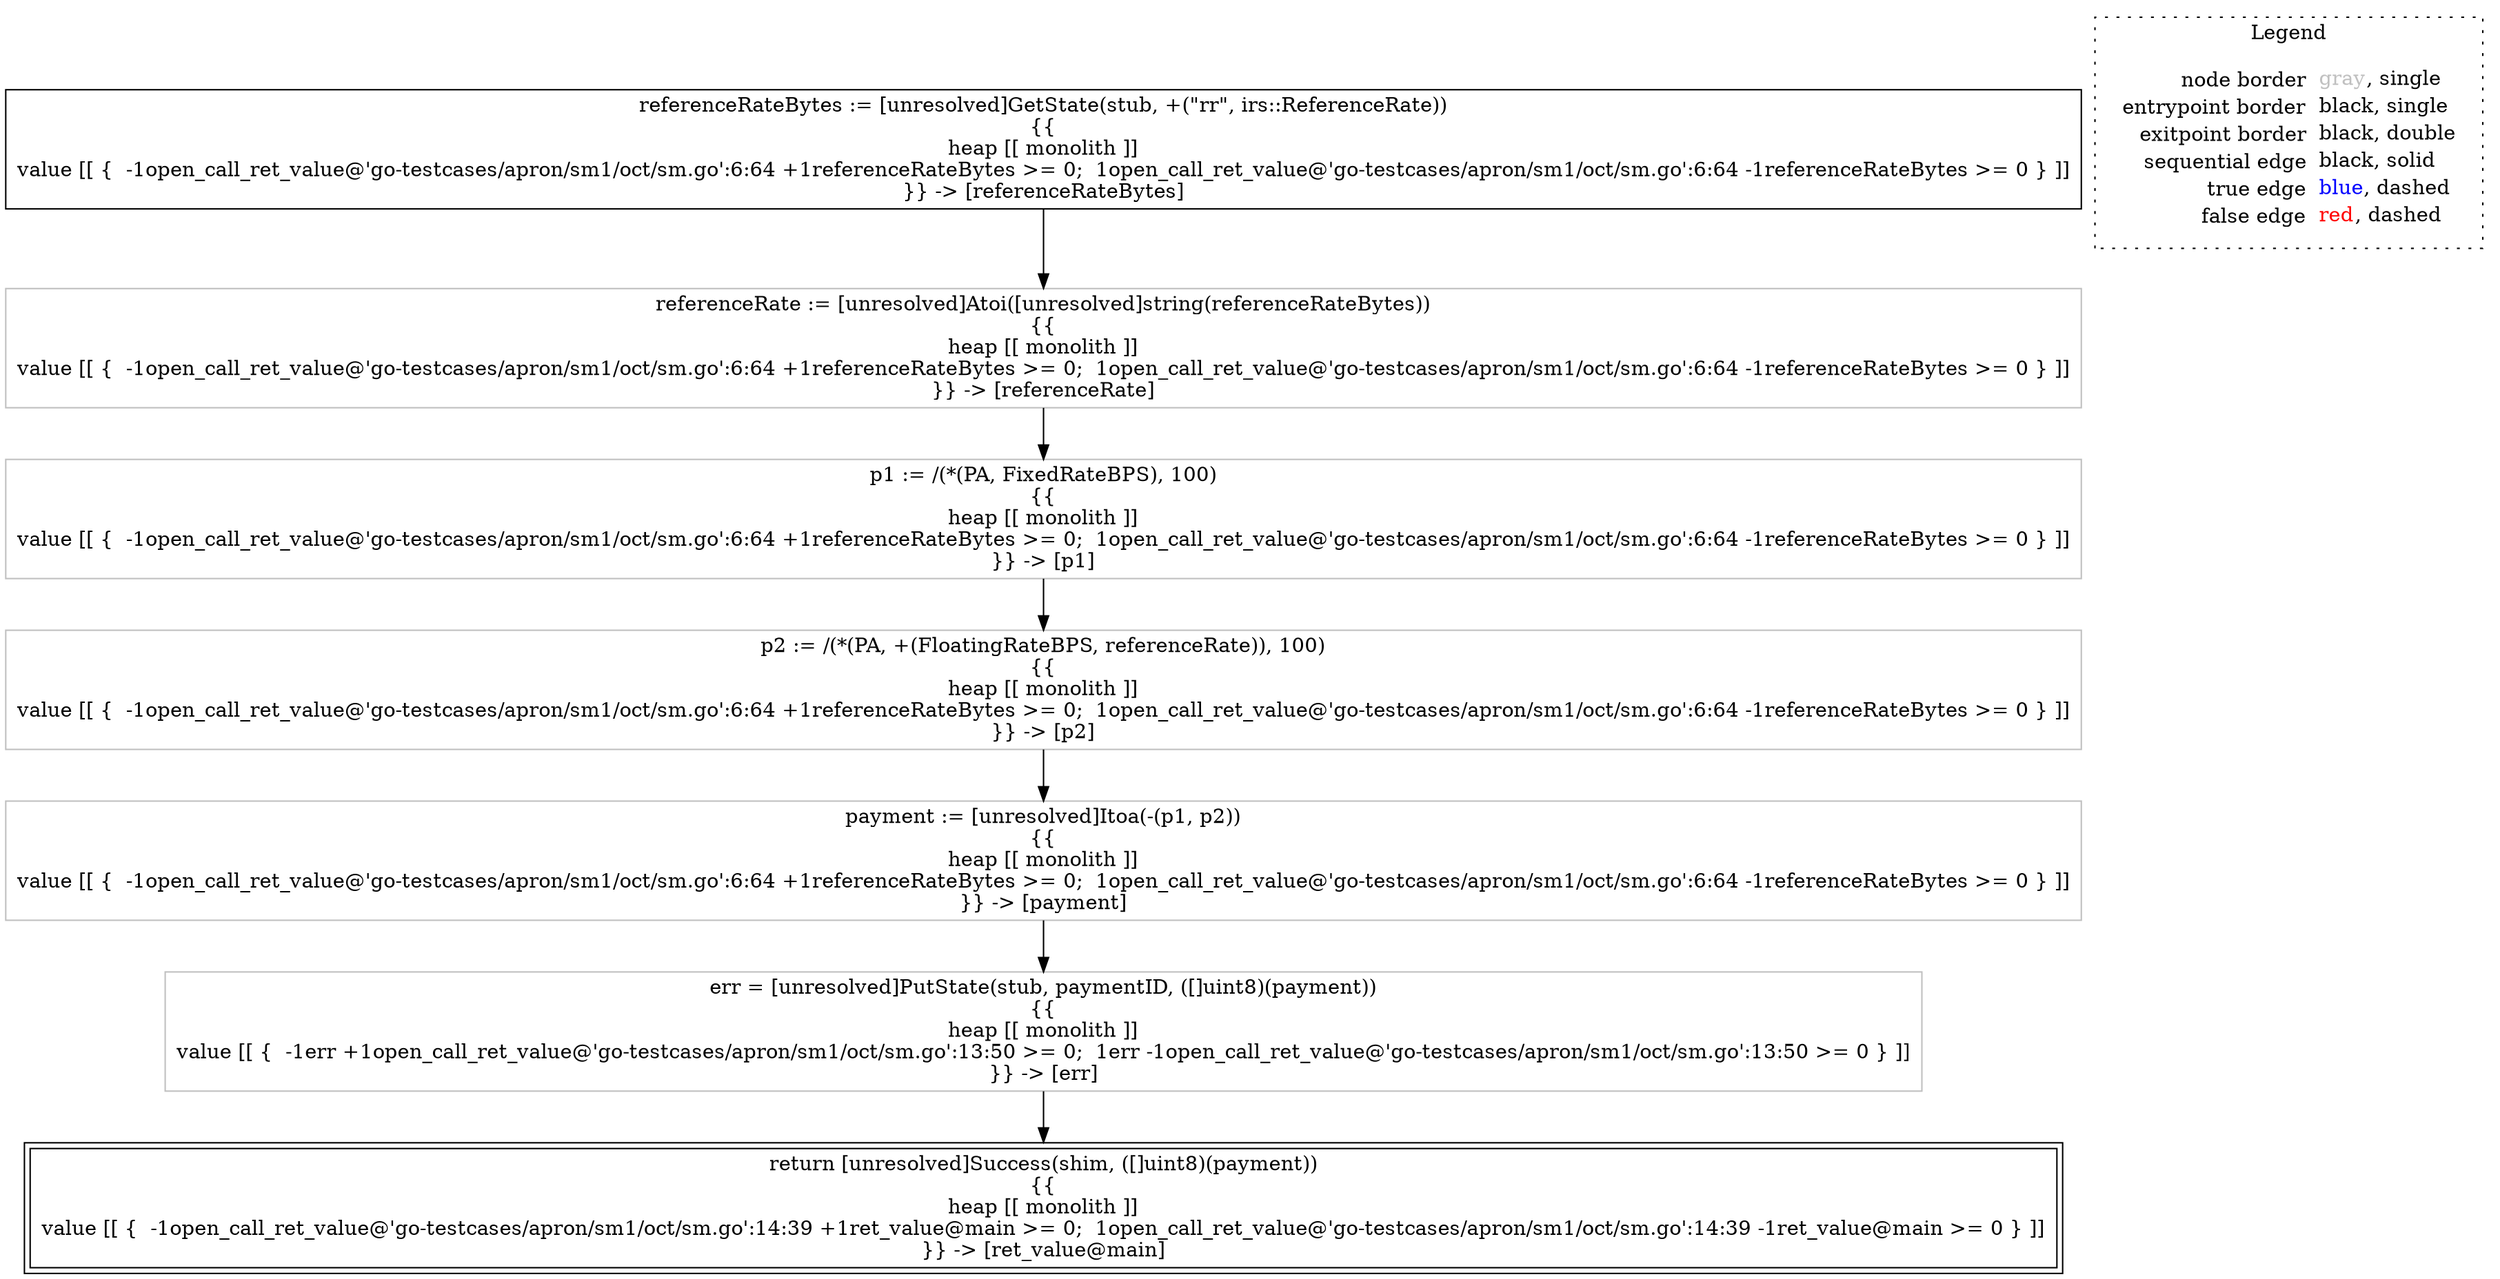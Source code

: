 digraph {
	"node0" [shape="rect",color="black",label=<referenceRateBytes := [unresolved]GetState(stub, +(&quot;rr&quot;, irs::ReferenceRate))<BR/>{{<BR/>heap [[ monolith ]]<BR/>value [[ {  -1open_call_ret_value@'go-testcases/apron/sm1/oct/sm.go':6:64 +1referenceRateBytes &gt;= 0;  1open_call_ret_value@'go-testcases/apron/sm1/oct/sm.go':6:64 -1referenceRateBytes &gt;= 0 } ]]<BR/>}} -&gt; [referenceRateBytes]>];
	"node1" [shape="rect",color="gray",label=<err = [unresolved]PutState(stub, paymentID, ([]uint8)(payment))<BR/>{{<BR/>heap [[ monolith ]]<BR/>value [[ {  -1err +1open_call_ret_value@'go-testcases/apron/sm1/oct/sm.go':13:50 &gt;= 0;  1err -1open_call_ret_value@'go-testcases/apron/sm1/oct/sm.go':13:50 &gt;= 0 } ]]<BR/>}} -&gt; [err]>];
	"node2" [shape="rect",color="black",peripheries="2",label=<return [unresolved]Success(shim, ([]uint8)(payment))<BR/>{{<BR/>heap [[ monolith ]]<BR/>value [[ {  -1open_call_ret_value@'go-testcases/apron/sm1/oct/sm.go':14:39 +1ret_value@main &gt;= 0;  1open_call_ret_value@'go-testcases/apron/sm1/oct/sm.go':14:39 -1ret_value@main &gt;= 0 } ]]<BR/>}} -&gt; [ret_value@main]>];
	"node3" [shape="rect",color="gray",label=<referenceRate := [unresolved]Atoi([unresolved]string(referenceRateBytes))<BR/>{{<BR/>heap [[ monolith ]]<BR/>value [[ {  -1open_call_ret_value@'go-testcases/apron/sm1/oct/sm.go':6:64 +1referenceRateBytes &gt;= 0;  1open_call_ret_value@'go-testcases/apron/sm1/oct/sm.go':6:64 -1referenceRateBytes &gt;= 0 } ]]<BR/>}} -&gt; [referenceRate]>];
	"node4" [shape="rect",color="gray",label=<p2 := /(*(PA, +(FloatingRateBPS, referenceRate)), 100)<BR/>{{<BR/>heap [[ monolith ]]<BR/>value [[ {  -1open_call_ret_value@'go-testcases/apron/sm1/oct/sm.go':6:64 +1referenceRateBytes &gt;= 0;  1open_call_ret_value@'go-testcases/apron/sm1/oct/sm.go':6:64 -1referenceRateBytes &gt;= 0 } ]]<BR/>}} -&gt; [p2]>];
	"node5" [shape="rect",color="gray",label=<payment := [unresolved]Itoa(-(p1, p2))<BR/>{{<BR/>heap [[ monolith ]]<BR/>value [[ {  -1open_call_ret_value@'go-testcases/apron/sm1/oct/sm.go':6:64 +1referenceRateBytes &gt;= 0;  1open_call_ret_value@'go-testcases/apron/sm1/oct/sm.go':6:64 -1referenceRateBytes &gt;= 0 } ]]<BR/>}} -&gt; [payment]>];
	"node6" [shape="rect",color="gray",label=<p1 := /(*(PA, FixedRateBPS), 100)<BR/>{{<BR/>heap [[ monolith ]]<BR/>value [[ {  -1open_call_ret_value@'go-testcases/apron/sm1/oct/sm.go':6:64 +1referenceRateBytes &gt;= 0;  1open_call_ret_value@'go-testcases/apron/sm1/oct/sm.go':6:64 -1referenceRateBytes &gt;= 0 } ]]<BR/>}} -&gt; [p1]>];
	"node1" -> "node2" [color="black"];
	"node3" -> "node6" [color="black"];
	"node4" -> "node5" [color="black"];
	"node5" -> "node1" [color="black"];
	"node6" -> "node4" [color="black"];
	"node0" -> "node3" [color="black"];
subgraph cluster_legend {
	label="Legend";
	style=dotted;
	node [shape=plaintext];
	"legend" [label=<<table border="0" cellpadding="2" cellspacing="0" cellborder="0"><tr><td align="right">node border&nbsp;</td><td align="left"><font color="gray">gray</font>, single</td></tr><tr><td align="right">entrypoint border&nbsp;</td><td align="left"><font color="black">black</font>, single</td></tr><tr><td align="right">exitpoint border&nbsp;</td><td align="left"><font color="black">black</font>, double</td></tr><tr><td align="right">sequential edge&nbsp;</td><td align="left"><font color="black">black</font>, solid</td></tr><tr><td align="right">true edge&nbsp;</td><td align="left"><font color="blue">blue</font>, dashed</td></tr><tr><td align="right">false edge&nbsp;</td><td align="left"><font color="red">red</font>, dashed</td></tr></table>>];
}

}
